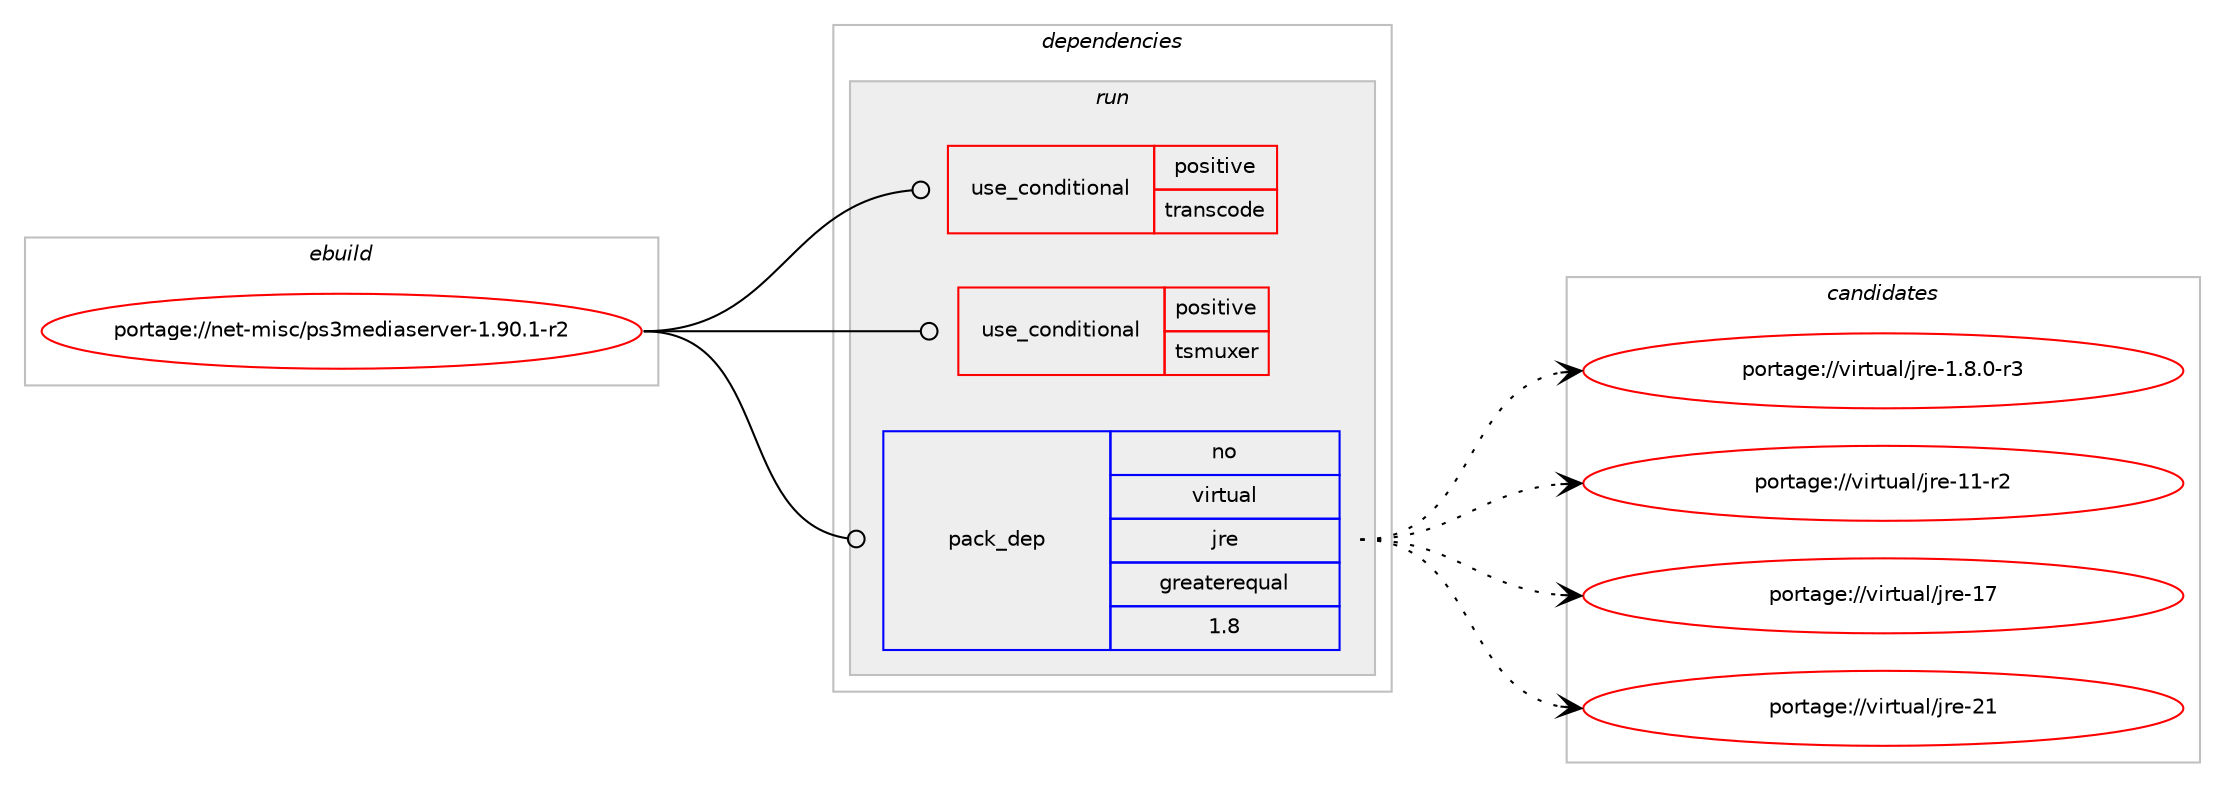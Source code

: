 digraph prolog {

# *************
# Graph options
# *************

newrank=true;
concentrate=true;
compound=true;
graph [rankdir=LR,fontname=Helvetica,fontsize=10,ranksep=1.5];#, ranksep=2.5, nodesep=0.2];
edge  [arrowhead=vee];
node  [fontname=Helvetica,fontsize=10];

# **********
# The ebuild
# **********

subgraph cluster_leftcol {
color=gray;
rank=same;
label=<<i>ebuild</i>>;
id [label="portage://net-misc/ps3mediaserver-1.90.1-r2", color=red, width=4, href="../net-misc/ps3mediaserver-1.90.1-r2.svg"];
}

# ****************
# The dependencies
# ****************

subgraph cluster_midcol {
color=gray;
label=<<i>dependencies</i>>;
subgraph cluster_compile {
fillcolor="#eeeeee";
style=filled;
label=<<i>compile</i>>;
}
subgraph cluster_compileandrun {
fillcolor="#eeeeee";
style=filled;
label=<<i>compile and run</i>>;
}
subgraph cluster_run {
fillcolor="#eeeeee";
style=filled;
label=<<i>run</i>>;
subgraph cond497 {
dependency651 [label=<<TABLE BORDER="0" CELLBORDER="1" CELLSPACING="0" CELLPADDING="4"><TR><TD ROWSPAN="3" CELLPADDING="10">use_conditional</TD></TR><TR><TD>positive</TD></TR><TR><TD>transcode</TD></TR></TABLE>>, shape=none, color=red];
# *** BEGIN UNKNOWN DEPENDENCY TYPE (TODO) ***
# dependency651 -> package_dependency(portage://net-misc/ps3mediaserver-1.90.1-r2,run,no,media-video,mplayer,none,[,,],[],[use(enable(encode),none)])
# *** END UNKNOWN DEPENDENCY TYPE (TODO) ***

}
id:e -> dependency651:w [weight=20,style="solid",arrowhead="odot"];
subgraph cond498 {
dependency652 [label=<<TABLE BORDER="0" CELLBORDER="1" CELLSPACING="0" CELLPADDING="4"><TR><TD ROWSPAN="3" CELLPADDING="10">use_conditional</TD></TR><TR><TD>positive</TD></TR><TR><TD>tsmuxer</TD></TR></TABLE>>, shape=none, color=red];
# *** BEGIN UNKNOWN DEPENDENCY TYPE (TODO) ***
# dependency652 -> package_dependency(portage://net-misc/ps3mediaserver-1.90.1-r2,run,no,media-video,tsmuxer,none,[,,],[],[])
# *** END UNKNOWN DEPENDENCY TYPE (TODO) ***

}
id:e -> dependency652:w [weight=20,style="solid",arrowhead="odot"];
# *** BEGIN UNKNOWN DEPENDENCY TYPE (TODO) ***
# id -> package_dependency(portage://net-misc/ps3mediaserver-1.90.1-r2,run,no,media-libs,libmediainfo,none,[,,],[],[])
# *** END UNKNOWN DEPENDENCY TYPE (TODO) ***

# *** BEGIN UNKNOWN DEPENDENCY TYPE (TODO) ***
# id -> package_dependency(portage://net-misc/ps3mediaserver-1.90.1-r2,run,no,media-libs,libzen,none,[,,],[],[])
# *** END UNKNOWN DEPENDENCY TYPE (TODO) ***

subgraph pack141 {
dependency653 [label=<<TABLE BORDER="0" CELLBORDER="1" CELLSPACING="0" CELLPADDING="4" WIDTH="220"><TR><TD ROWSPAN="6" CELLPADDING="30">pack_dep</TD></TR><TR><TD WIDTH="110">no</TD></TR><TR><TD>virtual</TD></TR><TR><TD>jre</TD></TR><TR><TD>greaterequal</TD></TR><TR><TD>1.8</TD></TR></TABLE>>, shape=none, color=blue];
}
id:e -> dependency653:w [weight=20,style="solid",arrowhead="odot"];
}
}

# **************
# The candidates
# **************

subgraph cluster_choices {
rank=same;
color=gray;
label=<<i>candidates</i>>;

subgraph choice141 {
color=black;
nodesep=1;
choice11810511411611797108471061141014549465646484511451 [label="portage://virtual/jre-1.8.0-r3", color=red, width=4,href="../virtual/jre-1.8.0-r3.svg"];
choice11810511411611797108471061141014549494511450 [label="portage://virtual/jre-11-r2", color=red, width=4,href="../virtual/jre-11-r2.svg"];
choice1181051141161179710847106114101454955 [label="portage://virtual/jre-17", color=red, width=4,href="../virtual/jre-17.svg"];
choice1181051141161179710847106114101455049 [label="portage://virtual/jre-21", color=red, width=4,href="../virtual/jre-21.svg"];
dependency653:e -> choice11810511411611797108471061141014549465646484511451:w [style=dotted,weight="100"];
dependency653:e -> choice11810511411611797108471061141014549494511450:w [style=dotted,weight="100"];
dependency653:e -> choice1181051141161179710847106114101454955:w [style=dotted,weight="100"];
dependency653:e -> choice1181051141161179710847106114101455049:w [style=dotted,weight="100"];
}
}

}
